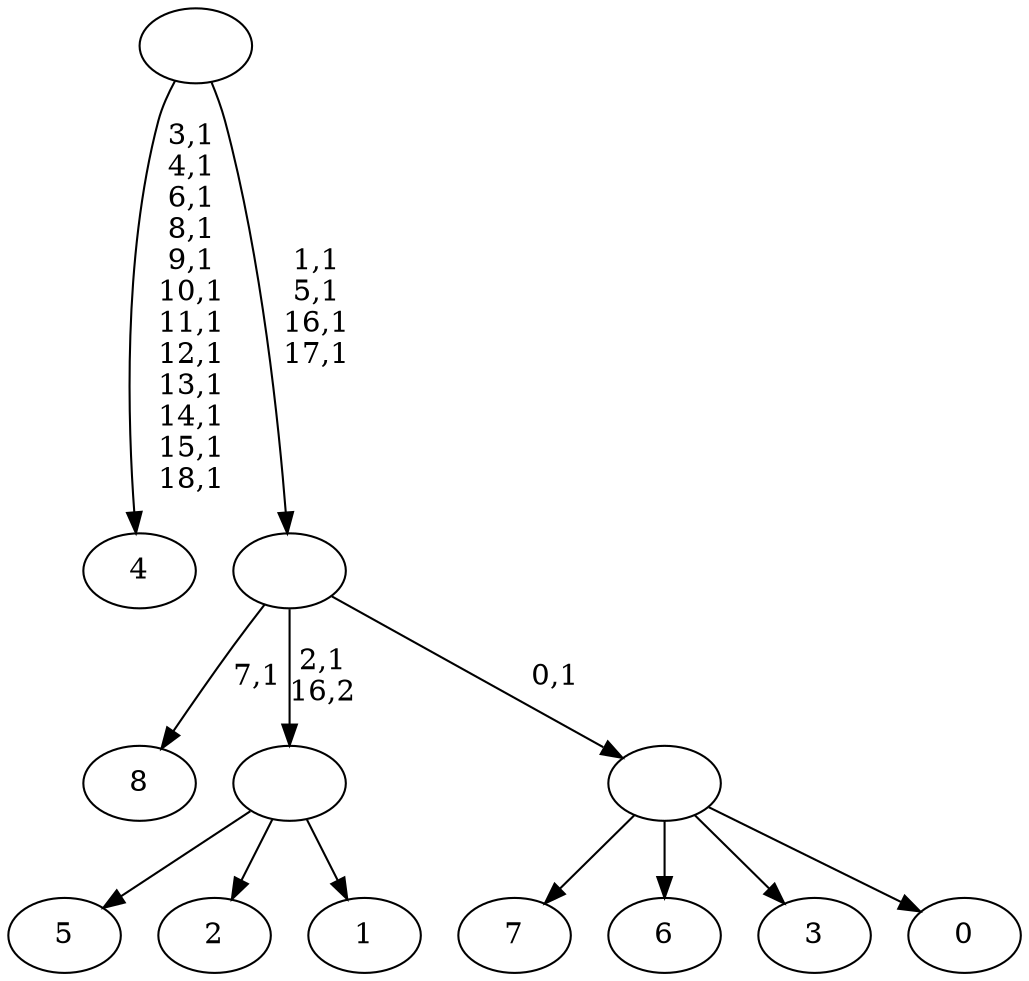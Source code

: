 digraph T {
	28 [label="8"]
	26 [label="7"]
	25 [label="6"]
	24 [label="5"]
	23 [label="4"]
	10 [label="3"]
	9 [label="2"]
	8 [label="1"]
	7 [label=""]
	6 [label="0"]
	5 [label=""]
	4 [label=""]
	0 [label=""]
	7 -> 24 [label=""]
	7 -> 9 [label=""]
	7 -> 8 [label=""]
	5 -> 26 [label=""]
	5 -> 25 [label=""]
	5 -> 10 [label=""]
	5 -> 6 [label=""]
	4 -> 28 [label="7,1"]
	4 -> 7 [label="2,1\n16,2"]
	4 -> 5 [label="0,1"]
	0 -> 4 [label="1,1\n5,1\n16,1\n17,1"]
	0 -> 23 [label="3,1\n4,1\n6,1\n8,1\n9,1\n10,1\n11,1\n12,1\n13,1\n14,1\n15,1\n18,1"]
}
